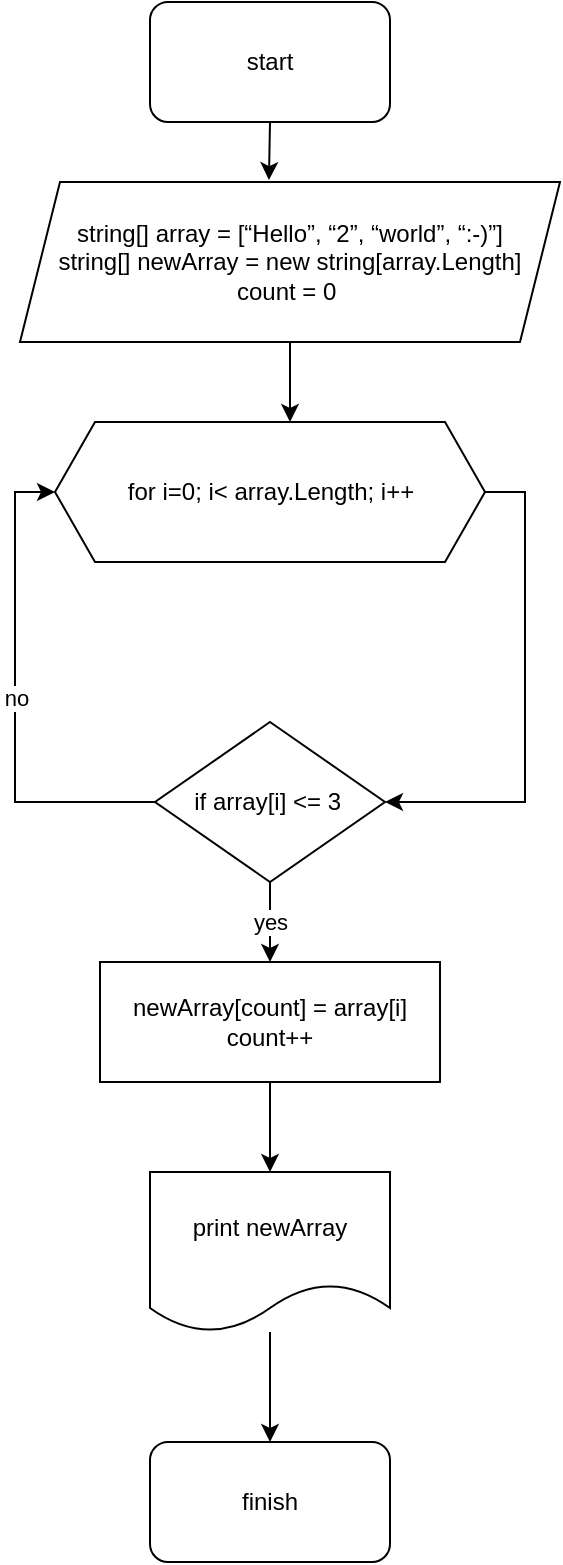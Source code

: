 <mxfile version="21.1.5" type="device">
  <diagram name="Страница 1" id="dFGb_uW0Syiw37UMenS8">
    <mxGraphModel dx="1400" dy="775" grid="1" gridSize="10" guides="1" tooltips="1" connect="1" arrows="1" fold="1" page="1" pageScale="1" pageWidth="827" pageHeight="1169" math="0" shadow="0">
      <root>
        <mxCell id="0" />
        <mxCell id="1" parent="0" />
        <mxCell id="mUD-3IeNDu678KkUi9UW-5" style="edgeStyle=orthogonalEdgeStyle;rounded=0;orthogonalLoop=1;jettySize=auto;html=1;exitX=0.5;exitY=1;exitDx=0;exitDy=0;entryX=0.461;entryY=-0.012;entryDx=0;entryDy=0;entryPerimeter=0;" edge="1" parent="1" source="37ROsicg95m-yKnpdTNU-1" target="37ROsicg95m-yKnpdTNU-2">
          <mxGeometry relative="1" as="geometry" />
        </mxCell>
        <mxCell id="37ROsicg95m-yKnpdTNU-1" value="start" style="rounded=1;whiteSpace=wrap;html=1;" parent="1" vertex="1">
          <mxGeometry x="105" width="120" height="60" as="geometry" />
        </mxCell>
        <mxCell id="mUD-3IeNDu678KkUi9UW-7" style="edgeStyle=orthogonalEdgeStyle;rounded=0;orthogonalLoop=1;jettySize=auto;html=1;exitX=0.5;exitY=1;exitDx=0;exitDy=0;entryX=0.546;entryY=0.009;entryDx=0;entryDy=0;entryPerimeter=0;" edge="1" parent="1" source="37ROsicg95m-yKnpdTNU-2" target="mUD-3IeNDu678KkUi9UW-1">
          <mxGeometry relative="1" as="geometry">
            <Array as="points">
              <mxPoint x="175" y="210" />
              <mxPoint x="175" y="210" />
            </Array>
          </mxGeometry>
        </mxCell>
        <mxCell id="37ROsicg95m-yKnpdTNU-2" value="string[] array =&amp;nbsp;[“Hello”, “2”, “world”, “:-)”]&lt;br&gt;string[] newArray = new string[array.Length]&lt;br&gt;count = 0&amp;nbsp;" style="shape=parallelogram;perimeter=parallelogramPerimeter;whiteSpace=wrap;html=1;fixedSize=1;" parent="1" vertex="1">
          <mxGeometry x="40" y="90" width="270" height="80" as="geometry" />
        </mxCell>
        <mxCell id="mUD-3IeNDu678KkUi9UW-9" value="no" style="edgeStyle=orthogonalEdgeStyle;rounded=0;orthogonalLoop=1;jettySize=auto;html=1;exitX=0;exitY=0.5;exitDx=0;exitDy=0;entryX=0;entryY=0.5;entryDx=0;entryDy=0;" edge="1" parent="1" source="3GJiouF35ZVFETBGF7ri-1" target="mUD-3IeNDu678KkUi9UW-1">
          <mxGeometry relative="1" as="geometry" />
        </mxCell>
        <mxCell id="mUD-3IeNDu678KkUi9UW-10" value="yes" style="edgeStyle=orthogonalEdgeStyle;rounded=0;orthogonalLoop=1;jettySize=auto;html=1;exitX=0.5;exitY=1;exitDx=0;exitDy=0;entryX=0.5;entryY=0;entryDx=0;entryDy=0;" edge="1" parent="1" source="3GJiouF35ZVFETBGF7ri-1" target="mUD-3IeNDu678KkUi9UW-3">
          <mxGeometry relative="1" as="geometry" />
        </mxCell>
        <mxCell id="3GJiouF35ZVFETBGF7ri-1" value="if array[i] &amp;lt;= 3&amp;nbsp;" style="rhombus;whiteSpace=wrap;html=1;" parent="1" vertex="1">
          <mxGeometry x="107.5" y="360" width="115" height="80" as="geometry" />
        </mxCell>
        <mxCell id="mUD-3IeNDu678KkUi9UW-11" style="edgeStyle=orthogonalEdgeStyle;rounded=0;orthogonalLoop=1;jettySize=auto;html=1;exitX=1;exitY=0.5;exitDx=0;exitDy=0;entryX=1;entryY=0.5;entryDx=0;entryDy=0;" edge="1" parent="1" source="mUD-3IeNDu678KkUi9UW-1" target="3GJiouF35ZVFETBGF7ri-1">
          <mxGeometry relative="1" as="geometry" />
        </mxCell>
        <mxCell id="mUD-3IeNDu678KkUi9UW-1" value="for i=0; i&amp;lt; array.Length; i++" style="shape=hexagon;perimeter=hexagonPerimeter2;whiteSpace=wrap;html=1;fixedSize=1;" vertex="1" parent="1">
          <mxGeometry x="57.5" y="210" width="215" height="70" as="geometry" />
        </mxCell>
        <mxCell id="mUD-3IeNDu678KkUi9UW-12" style="edgeStyle=orthogonalEdgeStyle;rounded=0;orthogonalLoop=1;jettySize=auto;html=1;exitX=0.5;exitY=1;exitDx=0;exitDy=0;entryX=0.5;entryY=0;entryDx=0;entryDy=0;" edge="1" parent="1" source="mUD-3IeNDu678KkUi9UW-3" target="mUD-3IeNDu678KkUi9UW-4">
          <mxGeometry relative="1" as="geometry" />
        </mxCell>
        <mxCell id="mUD-3IeNDu678KkUi9UW-3" value="newArray[count] = array[i]&lt;br&gt;count++" style="rounded=0;whiteSpace=wrap;html=1;" vertex="1" parent="1">
          <mxGeometry x="80" y="480" width="170" height="60" as="geometry" />
        </mxCell>
        <mxCell id="mUD-3IeNDu678KkUi9UW-16" value="" style="edgeStyle=orthogonalEdgeStyle;rounded=0;orthogonalLoop=1;jettySize=auto;html=1;" edge="1" parent="1" source="mUD-3IeNDu678KkUi9UW-4" target="mUD-3IeNDu678KkUi9UW-13">
          <mxGeometry relative="1" as="geometry" />
        </mxCell>
        <mxCell id="mUD-3IeNDu678KkUi9UW-4" value="print newArray" style="shape=document;whiteSpace=wrap;html=1;boundedLbl=1;" vertex="1" parent="1">
          <mxGeometry x="105" y="585" width="120" height="80" as="geometry" />
        </mxCell>
        <mxCell id="mUD-3IeNDu678KkUi9UW-13" value="finish" style="rounded=1;whiteSpace=wrap;html=1;" vertex="1" parent="1">
          <mxGeometry x="105" y="720" width="120" height="60" as="geometry" />
        </mxCell>
      </root>
    </mxGraphModel>
  </diagram>
</mxfile>
